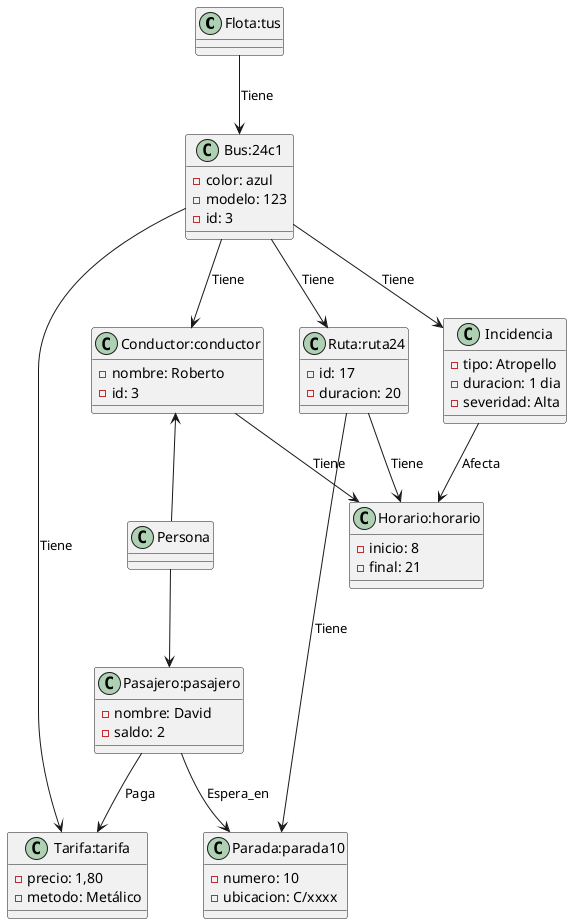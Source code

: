 @startuml
    class "Flota:tus" {
    }

    class "Bus:24c1" {
        -color: azul
        -modelo: 123
        -id: 3
    }

    class "Conductor:conductor" {
        -nombre: Roberto
        -id: 3
    }

    class "Tarifa:tarifa" {
        -precio: 1,80
        -metodo: Metálico
    }

    class "Ruta:ruta24" {
        -id: 17
        -duracion: 20
    }

    class "Incidencia" {
        -tipo: Atropello
        -duracion: 1 dia
        -severidad: Alta
    }

    class "Persona" {
    }

    class "Pasajero:pasajero" {
        -nombre: David
        -saldo: 2
    }

    class "Parada:parada10" {
        -numero: 10
        -ubicacion: C/xxxx
    }

    class "Horario:horario" {
        -inicio: 8
        -final: 21
    }

    "Flota:tus" --> "Bus:24c1" : Tiene
    "Bus:24c1" --> "Conductor:conductor" : Tiene
    "Bus:24c1" --> "Tarifa:tarifa" : Tiene
    "Bus:24c1" --> "Ruta:ruta24" : Tiene
    "Bus:24c1" --> "Incidencia" : Tiene
    "Conductor:conductor" <-- "Persona"
    "Persona" --> "Pasajero:pasajero"
    "Pasajero:pasajero" --> "Tarifa:tarifa" : Paga
    "Pasajero:pasajero" --> "Parada:parada10" : Espera_en
    "Ruta:ruta24" --> "Parada:parada10" : Tiene
    "Ruta:ruta24" --> "Horario:horario" : Tiene
    "Incidencia" --> "Horario:horario" : Afecta
    "Conductor:conductor" --> "Horario:horario" : Tiene
@enduml